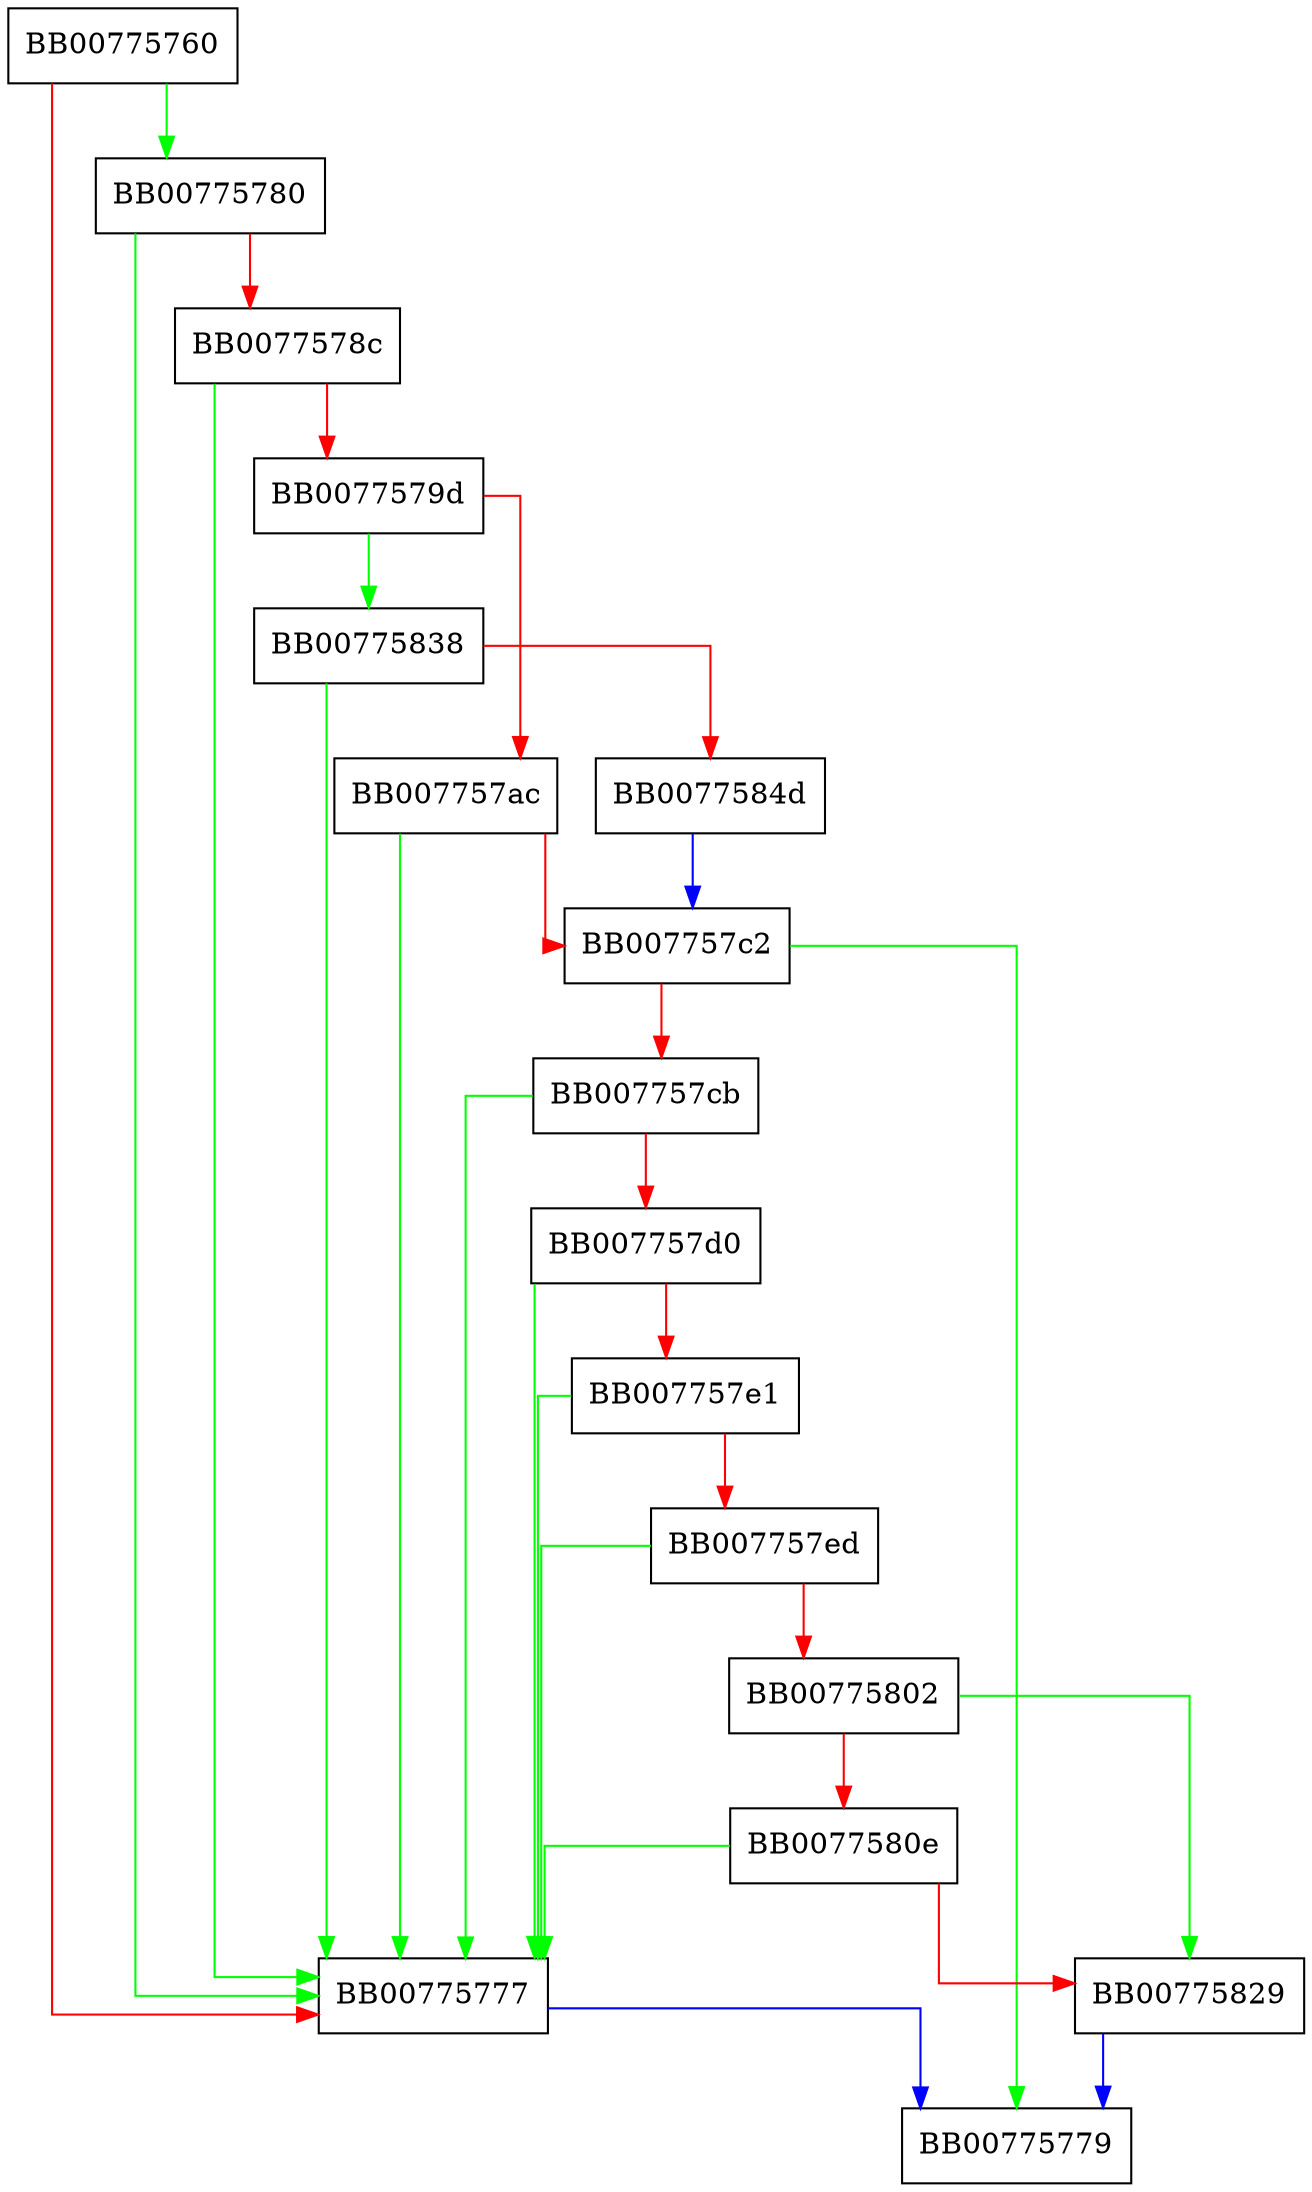 digraph ossl_DER_w_end_sequence {
  node [shape="box"];
  graph [splines=ortho];
  BB00775760 -> BB00775780 [color="green"];
  BB00775760 -> BB00775777 [color="red"];
  BB00775777 -> BB00775779 [color="blue"];
  BB00775780 -> BB00775777 [color="green"];
  BB00775780 -> BB0077578c [color="red"];
  BB0077578c -> BB00775777 [color="green"];
  BB0077578c -> BB0077579d [color="red"];
  BB0077579d -> BB00775838 [color="green"];
  BB0077579d -> BB007757ac [color="red"];
  BB007757ac -> BB00775777 [color="green"];
  BB007757ac -> BB007757c2 [color="red"];
  BB007757c2 -> BB00775779 [color="green"];
  BB007757c2 -> BB007757cb [color="red"];
  BB007757cb -> BB00775777 [color="green"];
  BB007757cb -> BB007757d0 [color="red"];
  BB007757d0 -> BB00775777 [color="green"];
  BB007757d0 -> BB007757e1 [color="red"];
  BB007757e1 -> BB00775777 [color="green"];
  BB007757e1 -> BB007757ed [color="red"];
  BB007757ed -> BB00775777 [color="green"];
  BB007757ed -> BB00775802 [color="red"];
  BB00775802 -> BB00775829 [color="green"];
  BB00775802 -> BB0077580e [color="red"];
  BB0077580e -> BB00775777 [color="green"];
  BB0077580e -> BB00775829 [color="red"];
  BB00775829 -> BB00775779 [color="blue"];
  BB00775838 -> BB00775777 [color="green"];
  BB00775838 -> BB0077584d [color="red"];
  BB0077584d -> BB007757c2 [color="blue"];
}